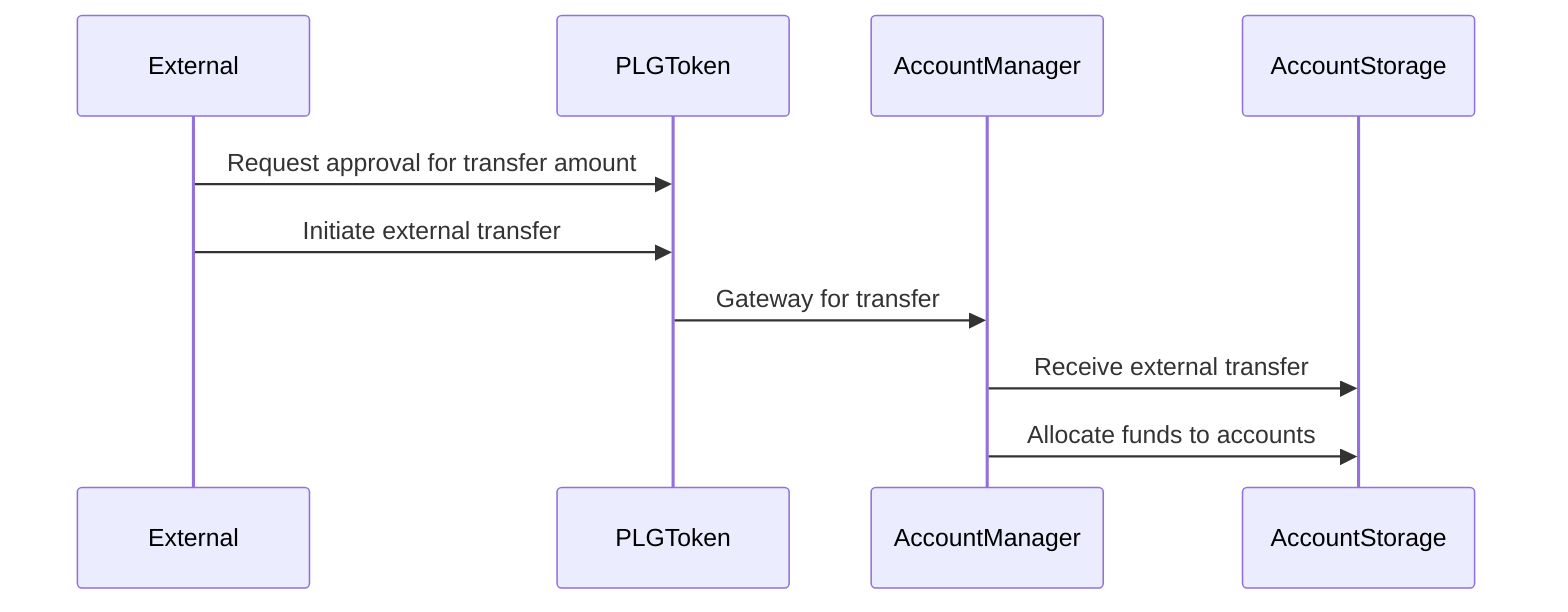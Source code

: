 sequenceDiagram
  External ->> PLGToken: Request approval for transfer amount
  External ->> PLGToken: Initiate external transfer
  PLGToken ->> AccountManager: Gateway for transfer
  AccountManager ->> AccountStorage: Receive external transfer
  AccountManager ->> AccountStorage: Allocate funds to accounts